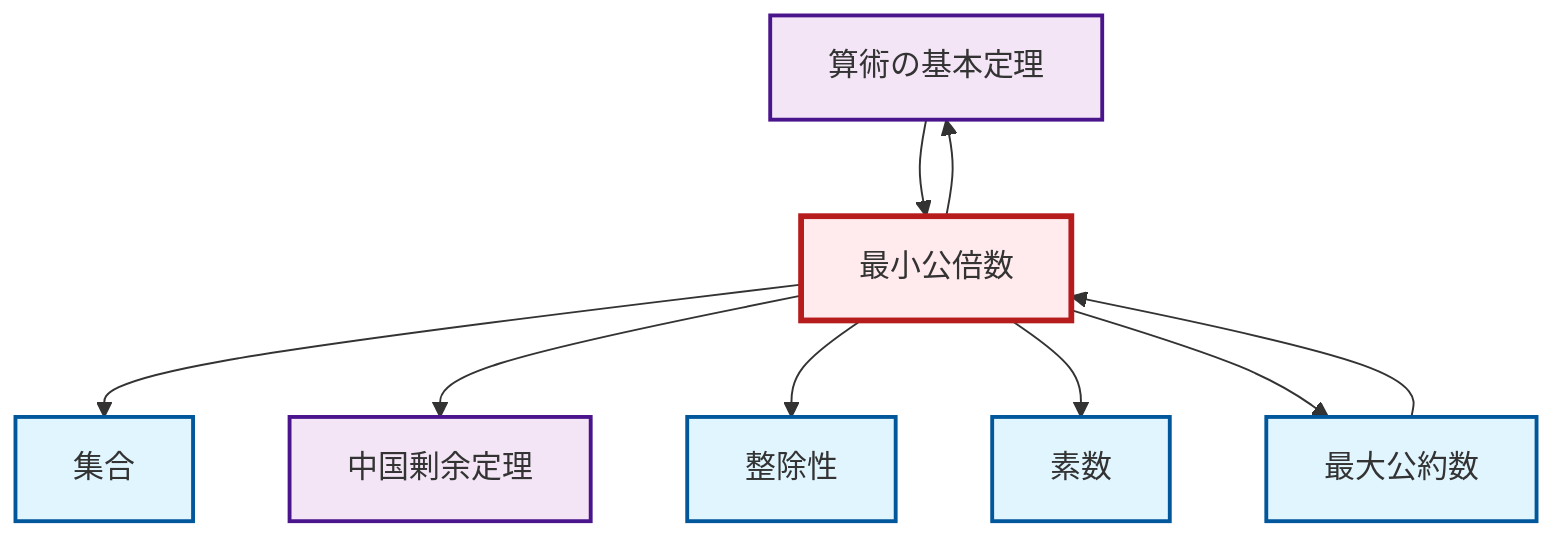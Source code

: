 graph TD
    classDef definition fill:#e1f5fe,stroke:#01579b,stroke-width:2px
    classDef theorem fill:#f3e5f5,stroke:#4a148c,stroke-width:2px
    classDef axiom fill:#fff3e0,stroke:#e65100,stroke-width:2px
    classDef example fill:#e8f5e9,stroke:#1b5e20,stroke-width:2px
    classDef current fill:#ffebee,stroke:#b71c1c,stroke-width:3px
    def-divisibility["整除性"]:::definition
    thm-fundamental-arithmetic["算術の基本定理"]:::theorem
    thm-chinese-remainder["中国剰余定理"]:::theorem
    def-lcm["最小公倍数"]:::definition
    def-gcd["最大公約数"]:::definition
    def-prime["素数"]:::definition
    def-set["集合"]:::definition
    def-lcm --> def-set
    def-lcm --> thm-chinese-remainder
    def-lcm --> def-divisibility
    def-lcm --> thm-fundamental-arithmetic
    def-lcm --> def-prime
    thm-fundamental-arithmetic --> def-lcm
    def-lcm --> def-gcd
    def-gcd --> def-lcm
    class def-lcm current